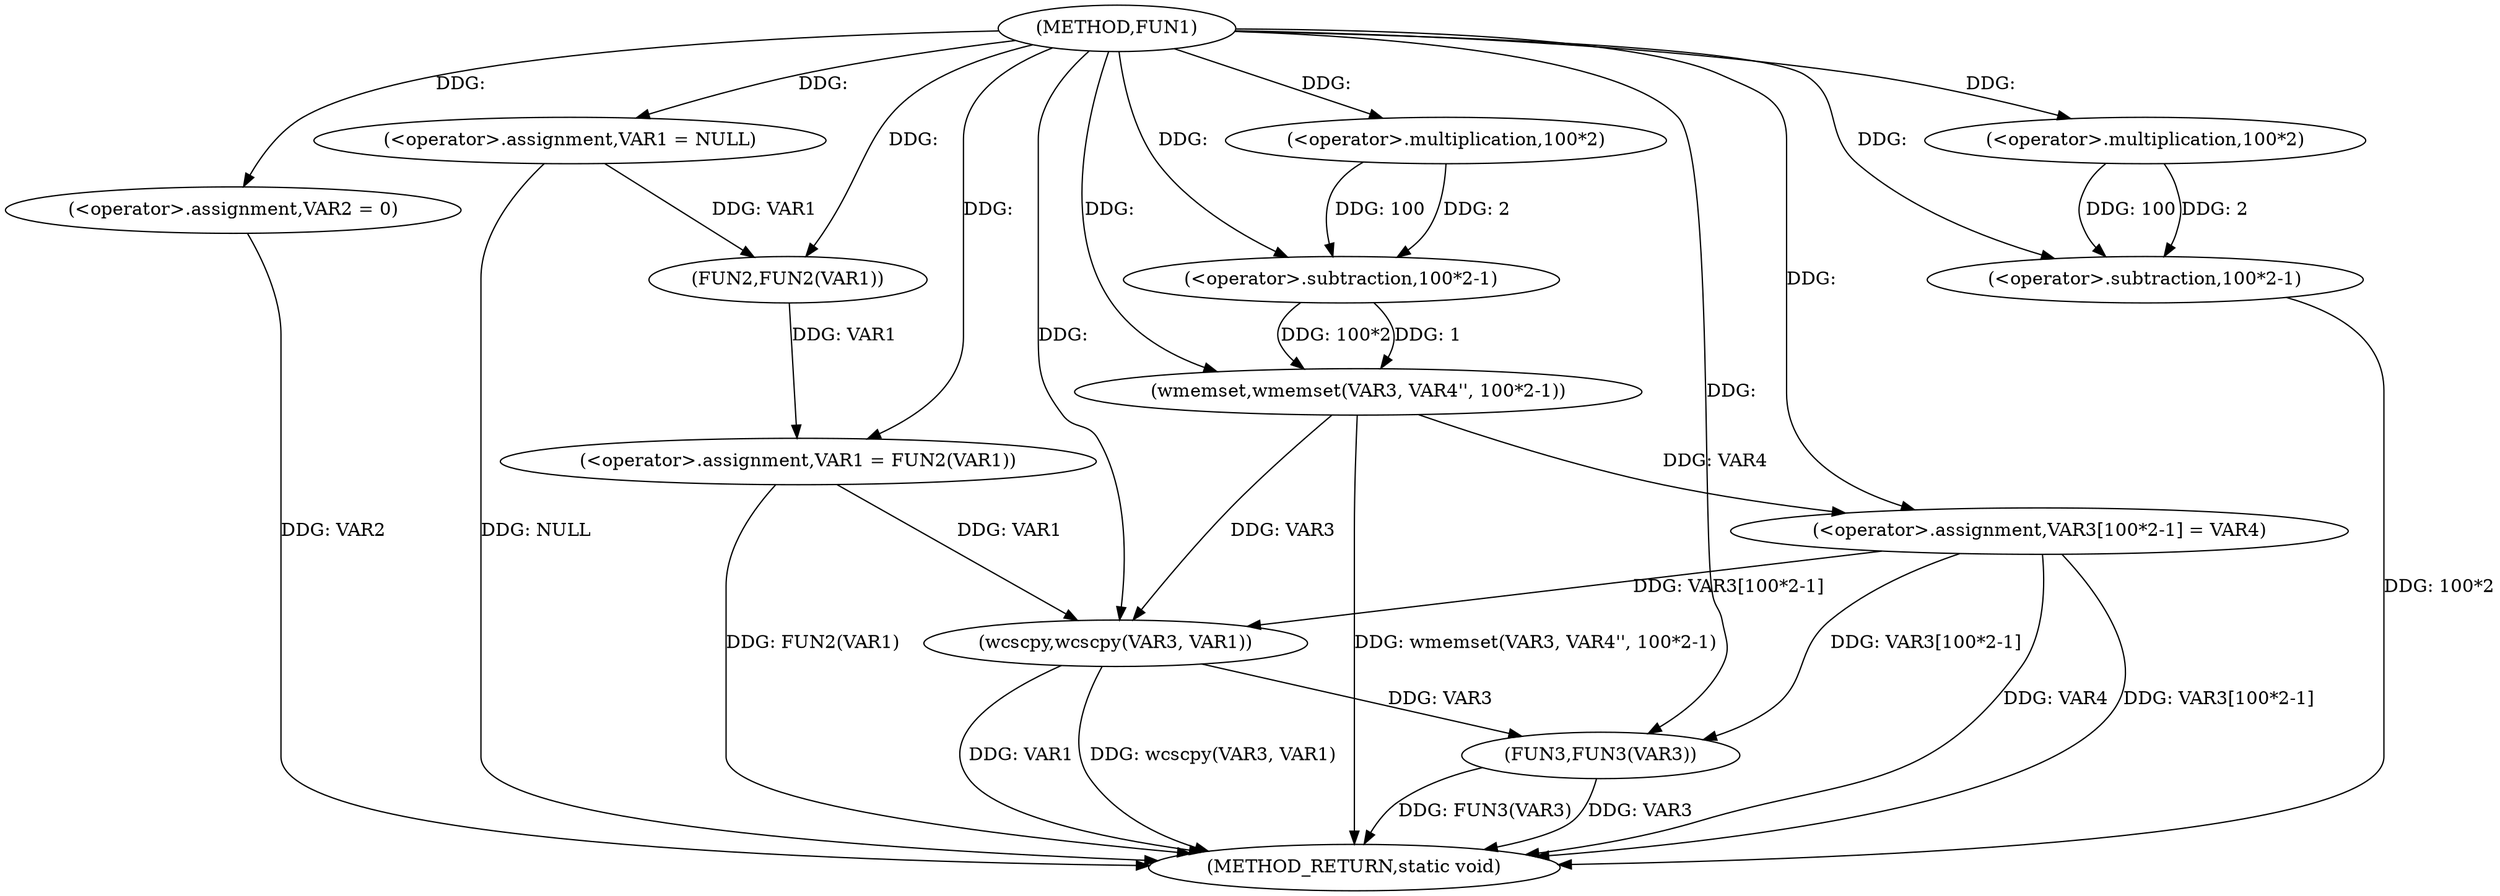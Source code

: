 digraph FUN1 {  
"1000100" [label = "(METHOD,FUN1)" ]
"1000137" [label = "(METHOD_RETURN,static void)" ]
"1000103" [label = "(<operator>.assignment,VAR1 = NULL)" ]
"1000106" [label = "(<operator>.assignment,VAR2 = 0)" ]
"1000109" [label = "(<operator>.assignment,VAR1 = FUN2(VAR1))" ]
"1000111" [label = "(FUN2,FUN2(VAR1))" ]
"1000115" [label = "(wmemset,wmemset(VAR3, VAR4'', 100*2-1))" ]
"1000118" [label = "(<operator>.subtraction,100*2-1)" ]
"1000119" [label = "(<operator>.multiplication,100*2)" ]
"1000123" [label = "(<operator>.assignment,VAR3[100*2-1] = VAR4)" ]
"1000126" [label = "(<operator>.subtraction,100*2-1)" ]
"1000127" [label = "(<operator>.multiplication,100*2)" ]
"1000132" [label = "(wcscpy,wcscpy(VAR3, VAR1))" ]
"1000135" [label = "(FUN3,FUN3(VAR3))" ]
  "1000106" -> "1000137"  [ label = "DDG: VAR2"] 
  "1000103" -> "1000137"  [ label = "DDG: NULL"] 
  "1000115" -> "1000137"  [ label = "DDG: wmemset(VAR3, VAR4'', 100*2-1)"] 
  "1000126" -> "1000137"  [ label = "DDG: 100*2"] 
  "1000135" -> "1000137"  [ label = "DDG: FUN3(VAR3)"] 
  "1000135" -> "1000137"  [ label = "DDG: VAR3"] 
  "1000109" -> "1000137"  [ label = "DDG: FUN2(VAR1)"] 
  "1000132" -> "1000137"  [ label = "DDG: wcscpy(VAR3, VAR1)"] 
  "1000132" -> "1000137"  [ label = "DDG: VAR1"] 
  "1000123" -> "1000137"  [ label = "DDG: VAR4"] 
  "1000123" -> "1000137"  [ label = "DDG: VAR3[100*2-1]"] 
  "1000100" -> "1000103"  [ label = "DDG: "] 
  "1000100" -> "1000106"  [ label = "DDG: "] 
  "1000111" -> "1000109"  [ label = "DDG: VAR1"] 
  "1000100" -> "1000109"  [ label = "DDG: "] 
  "1000103" -> "1000111"  [ label = "DDG: VAR1"] 
  "1000100" -> "1000111"  [ label = "DDG: "] 
  "1000100" -> "1000115"  [ label = "DDG: "] 
  "1000118" -> "1000115"  [ label = "DDG: 100*2"] 
  "1000118" -> "1000115"  [ label = "DDG: 1"] 
  "1000119" -> "1000118"  [ label = "DDG: 100"] 
  "1000119" -> "1000118"  [ label = "DDG: 2"] 
  "1000100" -> "1000119"  [ label = "DDG: "] 
  "1000100" -> "1000118"  [ label = "DDG: "] 
  "1000115" -> "1000123"  [ label = "DDG: VAR4"] 
  "1000100" -> "1000123"  [ label = "DDG: "] 
  "1000127" -> "1000126"  [ label = "DDG: 100"] 
  "1000127" -> "1000126"  [ label = "DDG: 2"] 
  "1000100" -> "1000127"  [ label = "DDG: "] 
  "1000100" -> "1000126"  [ label = "DDG: "] 
  "1000115" -> "1000132"  [ label = "DDG: VAR3"] 
  "1000123" -> "1000132"  [ label = "DDG: VAR3[100*2-1]"] 
  "1000100" -> "1000132"  [ label = "DDG: "] 
  "1000109" -> "1000132"  [ label = "DDG: VAR1"] 
  "1000132" -> "1000135"  [ label = "DDG: VAR3"] 
  "1000123" -> "1000135"  [ label = "DDG: VAR3[100*2-1]"] 
  "1000100" -> "1000135"  [ label = "DDG: "] 
}
